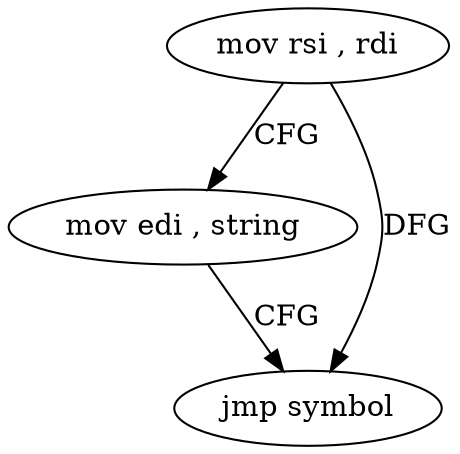 digraph "func" {
"4238832" [label = "mov rsi , rdi" ]
"4238835" [label = "mov edi , string" ]
"4238840" [label = "jmp symbol" ]
"4238832" -> "4238835" [ label = "CFG" ]
"4238832" -> "4238840" [ label = "DFG" ]
"4238835" -> "4238840" [ label = "CFG" ]
}
